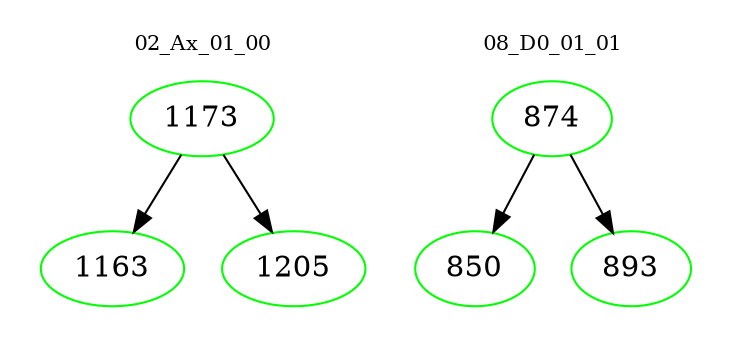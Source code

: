 digraph{
subgraph cluster_0 {
color = white
label = "02_Ax_01_00";
fontsize=10;
T0_1173 [label="1173", color="green"]
T0_1173 -> T0_1163 [color="black"]
T0_1163 [label="1163", color="green"]
T0_1173 -> T0_1205 [color="black"]
T0_1205 [label="1205", color="green"]
}
subgraph cluster_1 {
color = white
label = "08_D0_01_01";
fontsize=10;
T1_874 [label="874", color="green"]
T1_874 -> T1_850 [color="black"]
T1_850 [label="850", color="green"]
T1_874 -> T1_893 [color="black"]
T1_893 [label="893", color="green"]
}
}
